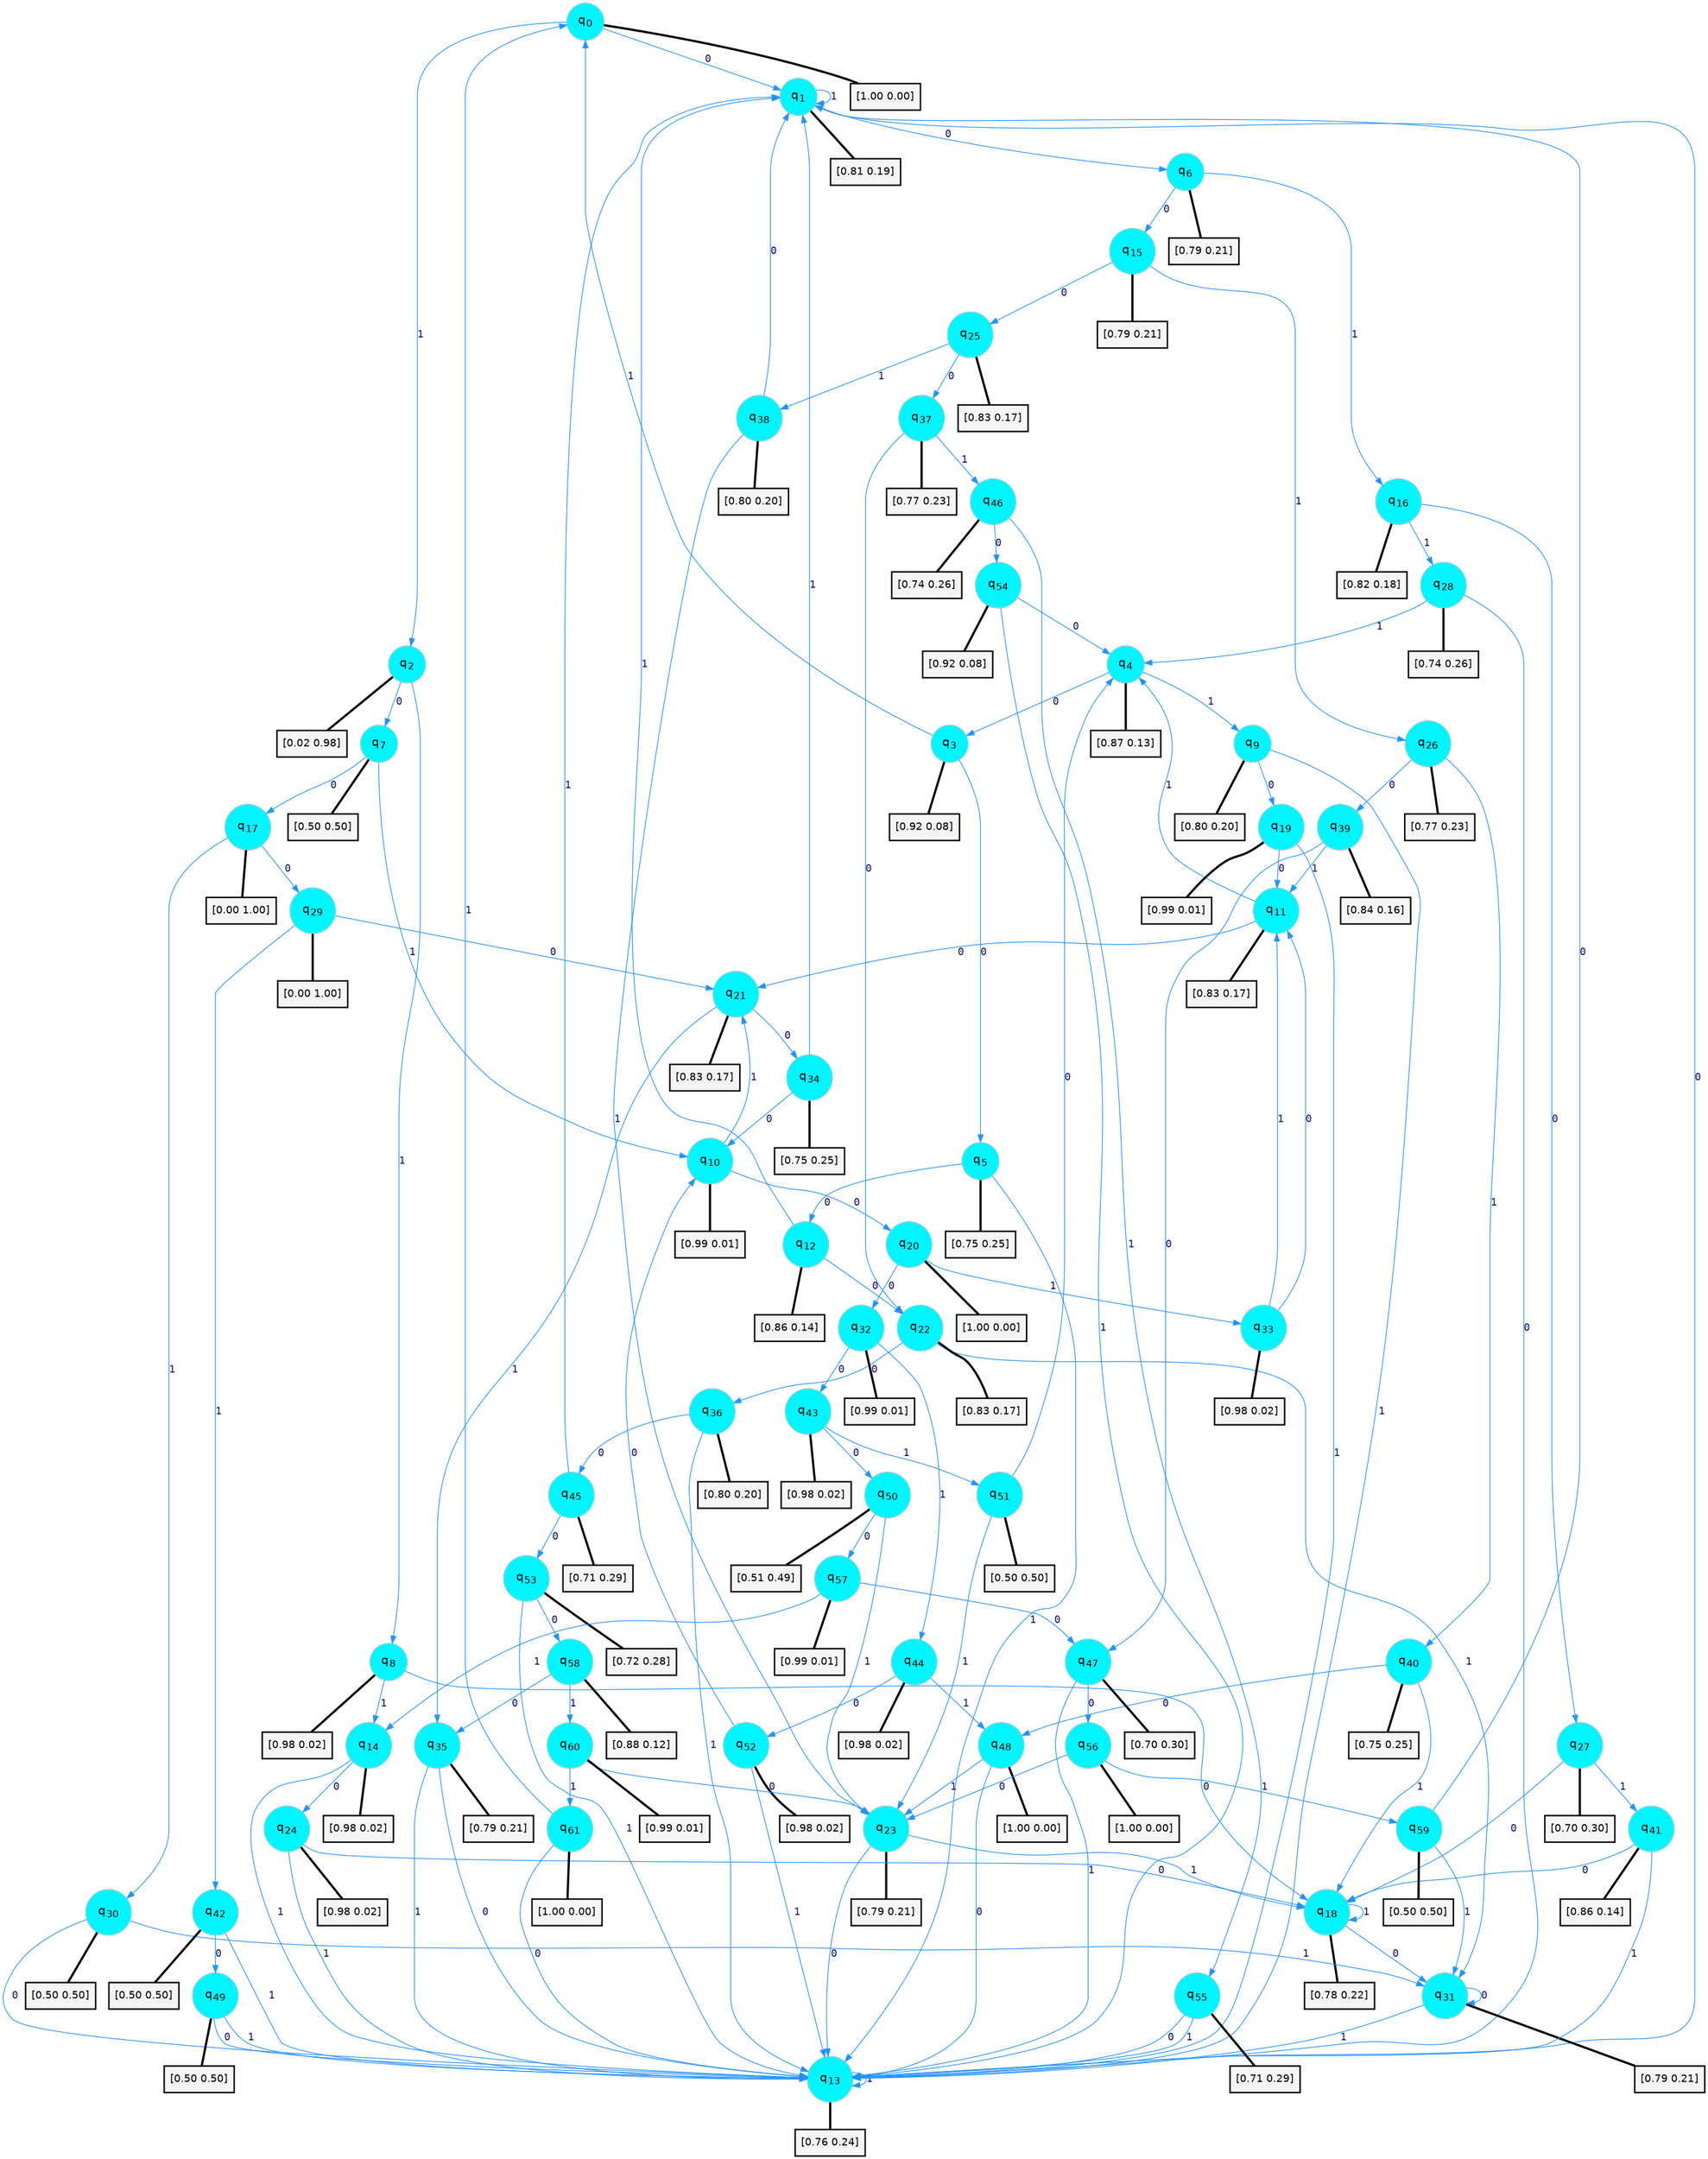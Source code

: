 digraph G {
graph [
bgcolor=transparent, dpi=300, rankdir=TD, size="40,25"];
node [
color=gray, fillcolor=turquoise1, fontcolor=black, fontname=Helvetica, fontsize=16, fontweight=bold, shape=circle, style=filled];
edge [
arrowsize=1, color=dodgerblue1, fontcolor=midnightblue, fontname=courier, fontweight=bold, penwidth=1, style=solid, weight=20];
0[label=<q<SUB>0</SUB>>];
1[label=<q<SUB>1</SUB>>];
2[label=<q<SUB>2</SUB>>];
3[label=<q<SUB>3</SUB>>];
4[label=<q<SUB>4</SUB>>];
5[label=<q<SUB>5</SUB>>];
6[label=<q<SUB>6</SUB>>];
7[label=<q<SUB>7</SUB>>];
8[label=<q<SUB>8</SUB>>];
9[label=<q<SUB>9</SUB>>];
10[label=<q<SUB>10</SUB>>];
11[label=<q<SUB>11</SUB>>];
12[label=<q<SUB>12</SUB>>];
13[label=<q<SUB>13</SUB>>];
14[label=<q<SUB>14</SUB>>];
15[label=<q<SUB>15</SUB>>];
16[label=<q<SUB>16</SUB>>];
17[label=<q<SUB>17</SUB>>];
18[label=<q<SUB>18</SUB>>];
19[label=<q<SUB>19</SUB>>];
20[label=<q<SUB>20</SUB>>];
21[label=<q<SUB>21</SUB>>];
22[label=<q<SUB>22</SUB>>];
23[label=<q<SUB>23</SUB>>];
24[label=<q<SUB>24</SUB>>];
25[label=<q<SUB>25</SUB>>];
26[label=<q<SUB>26</SUB>>];
27[label=<q<SUB>27</SUB>>];
28[label=<q<SUB>28</SUB>>];
29[label=<q<SUB>29</SUB>>];
30[label=<q<SUB>30</SUB>>];
31[label=<q<SUB>31</SUB>>];
32[label=<q<SUB>32</SUB>>];
33[label=<q<SUB>33</SUB>>];
34[label=<q<SUB>34</SUB>>];
35[label=<q<SUB>35</SUB>>];
36[label=<q<SUB>36</SUB>>];
37[label=<q<SUB>37</SUB>>];
38[label=<q<SUB>38</SUB>>];
39[label=<q<SUB>39</SUB>>];
40[label=<q<SUB>40</SUB>>];
41[label=<q<SUB>41</SUB>>];
42[label=<q<SUB>42</SUB>>];
43[label=<q<SUB>43</SUB>>];
44[label=<q<SUB>44</SUB>>];
45[label=<q<SUB>45</SUB>>];
46[label=<q<SUB>46</SUB>>];
47[label=<q<SUB>47</SUB>>];
48[label=<q<SUB>48</SUB>>];
49[label=<q<SUB>49</SUB>>];
50[label=<q<SUB>50</SUB>>];
51[label=<q<SUB>51</SUB>>];
52[label=<q<SUB>52</SUB>>];
53[label=<q<SUB>53</SUB>>];
54[label=<q<SUB>54</SUB>>];
55[label=<q<SUB>55</SUB>>];
56[label=<q<SUB>56</SUB>>];
57[label=<q<SUB>57</SUB>>];
58[label=<q<SUB>58</SUB>>];
59[label=<q<SUB>59</SUB>>];
60[label=<q<SUB>60</SUB>>];
61[label=<q<SUB>61</SUB>>];
62[label="[1.00 0.00]", shape=box,fontcolor=black, fontname=Helvetica, fontsize=14, penwidth=2, fillcolor=whitesmoke,color=black];
63[label="[0.81 0.19]", shape=box,fontcolor=black, fontname=Helvetica, fontsize=14, penwidth=2, fillcolor=whitesmoke,color=black];
64[label="[0.02 0.98]", shape=box,fontcolor=black, fontname=Helvetica, fontsize=14, penwidth=2, fillcolor=whitesmoke,color=black];
65[label="[0.92 0.08]", shape=box,fontcolor=black, fontname=Helvetica, fontsize=14, penwidth=2, fillcolor=whitesmoke,color=black];
66[label="[0.87 0.13]", shape=box,fontcolor=black, fontname=Helvetica, fontsize=14, penwidth=2, fillcolor=whitesmoke,color=black];
67[label="[0.75 0.25]", shape=box,fontcolor=black, fontname=Helvetica, fontsize=14, penwidth=2, fillcolor=whitesmoke,color=black];
68[label="[0.79 0.21]", shape=box,fontcolor=black, fontname=Helvetica, fontsize=14, penwidth=2, fillcolor=whitesmoke,color=black];
69[label="[0.50 0.50]", shape=box,fontcolor=black, fontname=Helvetica, fontsize=14, penwidth=2, fillcolor=whitesmoke,color=black];
70[label="[0.98 0.02]", shape=box,fontcolor=black, fontname=Helvetica, fontsize=14, penwidth=2, fillcolor=whitesmoke,color=black];
71[label="[0.80 0.20]", shape=box,fontcolor=black, fontname=Helvetica, fontsize=14, penwidth=2, fillcolor=whitesmoke,color=black];
72[label="[0.99 0.01]", shape=box,fontcolor=black, fontname=Helvetica, fontsize=14, penwidth=2, fillcolor=whitesmoke,color=black];
73[label="[0.83 0.17]", shape=box,fontcolor=black, fontname=Helvetica, fontsize=14, penwidth=2, fillcolor=whitesmoke,color=black];
74[label="[0.86 0.14]", shape=box,fontcolor=black, fontname=Helvetica, fontsize=14, penwidth=2, fillcolor=whitesmoke,color=black];
75[label="[0.76 0.24]", shape=box,fontcolor=black, fontname=Helvetica, fontsize=14, penwidth=2, fillcolor=whitesmoke,color=black];
76[label="[0.98 0.02]", shape=box,fontcolor=black, fontname=Helvetica, fontsize=14, penwidth=2, fillcolor=whitesmoke,color=black];
77[label="[0.79 0.21]", shape=box,fontcolor=black, fontname=Helvetica, fontsize=14, penwidth=2, fillcolor=whitesmoke,color=black];
78[label="[0.82 0.18]", shape=box,fontcolor=black, fontname=Helvetica, fontsize=14, penwidth=2, fillcolor=whitesmoke,color=black];
79[label="[0.00 1.00]", shape=box,fontcolor=black, fontname=Helvetica, fontsize=14, penwidth=2, fillcolor=whitesmoke,color=black];
80[label="[0.78 0.22]", shape=box,fontcolor=black, fontname=Helvetica, fontsize=14, penwidth=2, fillcolor=whitesmoke,color=black];
81[label="[0.99 0.01]", shape=box,fontcolor=black, fontname=Helvetica, fontsize=14, penwidth=2, fillcolor=whitesmoke,color=black];
82[label="[1.00 0.00]", shape=box,fontcolor=black, fontname=Helvetica, fontsize=14, penwidth=2, fillcolor=whitesmoke,color=black];
83[label="[0.83 0.17]", shape=box,fontcolor=black, fontname=Helvetica, fontsize=14, penwidth=2, fillcolor=whitesmoke,color=black];
84[label="[0.83 0.17]", shape=box,fontcolor=black, fontname=Helvetica, fontsize=14, penwidth=2, fillcolor=whitesmoke,color=black];
85[label="[0.79 0.21]", shape=box,fontcolor=black, fontname=Helvetica, fontsize=14, penwidth=2, fillcolor=whitesmoke,color=black];
86[label="[0.98 0.02]", shape=box,fontcolor=black, fontname=Helvetica, fontsize=14, penwidth=2, fillcolor=whitesmoke,color=black];
87[label="[0.83 0.17]", shape=box,fontcolor=black, fontname=Helvetica, fontsize=14, penwidth=2, fillcolor=whitesmoke,color=black];
88[label="[0.77 0.23]", shape=box,fontcolor=black, fontname=Helvetica, fontsize=14, penwidth=2, fillcolor=whitesmoke,color=black];
89[label="[0.70 0.30]", shape=box,fontcolor=black, fontname=Helvetica, fontsize=14, penwidth=2, fillcolor=whitesmoke,color=black];
90[label="[0.74 0.26]", shape=box,fontcolor=black, fontname=Helvetica, fontsize=14, penwidth=2, fillcolor=whitesmoke,color=black];
91[label="[0.00 1.00]", shape=box,fontcolor=black, fontname=Helvetica, fontsize=14, penwidth=2, fillcolor=whitesmoke,color=black];
92[label="[0.50 0.50]", shape=box,fontcolor=black, fontname=Helvetica, fontsize=14, penwidth=2, fillcolor=whitesmoke,color=black];
93[label="[0.79 0.21]", shape=box,fontcolor=black, fontname=Helvetica, fontsize=14, penwidth=2, fillcolor=whitesmoke,color=black];
94[label="[0.99 0.01]", shape=box,fontcolor=black, fontname=Helvetica, fontsize=14, penwidth=2, fillcolor=whitesmoke,color=black];
95[label="[0.98 0.02]", shape=box,fontcolor=black, fontname=Helvetica, fontsize=14, penwidth=2, fillcolor=whitesmoke,color=black];
96[label="[0.75 0.25]", shape=box,fontcolor=black, fontname=Helvetica, fontsize=14, penwidth=2, fillcolor=whitesmoke,color=black];
97[label="[0.79 0.21]", shape=box,fontcolor=black, fontname=Helvetica, fontsize=14, penwidth=2, fillcolor=whitesmoke,color=black];
98[label="[0.80 0.20]", shape=box,fontcolor=black, fontname=Helvetica, fontsize=14, penwidth=2, fillcolor=whitesmoke,color=black];
99[label="[0.77 0.23]", shape=box,fontcolor=black, fontname=Helvetica, fontsize=14, penwidth=2, fillcolor=whitesmoke,color=black];
100[label="[0.80 0.20]", shape=box,fontcolor=black, fontname=Helvetica, fontsize=14, penwidth=2, fillcolor=whitesmoke,color=black];
101[label="[0.84 0.16]", shape=box,fontcolor=black, fontname=Helvetica, fontsize=14, penwidth=2, fillcolor=whitesmoke,color=black];
102[label="[0.75 0.25]", shape=box,fontcolor=black, fontname=Helvetica, fontsize=14, penwidth=2, fillcolor=whitesmoke,color=black];
103[label="[0.86 0.14]", shape=box,fontcolor=black, fontname=Helvetica, fontsize=14, penwidth=2, fillcolor=whitesmoke,color=black];
104[label="[0.50 0.50]", shape=box,fontcolor=black, fontname=Helvetica, fontsize=14, penwidth=2, fillcolor=whitesmoke,color=black];
105[label="[0.98 0.02]", shape=box,fontcolor=black, fontname=Helvetica, fontsize=14, penwidth=2, fillcolor=whitesmoke,color=black];
106[label="[0.98 0.02]", shape=box,fontcolor=black, fontname=Helvetica, fontsize=14, penwidth=2, fillcolor=whitesmoke,color=black];
107[label="[0.71 0.29]", shape=box,fontcolor=black, fontname=Helvetica, fontsize=14, penwidth=2, fillcolor=whitesmoke,color=black];
108[label="[0.74 0.26]", shape=box,fontcolor=black, fontname=Helvetica, fontsize=14, penwidth=2, fillcolor=whitesmoke,color=black];
109[label="[0.70 0.30]", shape=box,fontcolor=black, fontname=Helvetica, fontsize=14, penwidth=2, fillcolor=whitesmoke,color=black];
110[label="[1.00 0.00]", shape=box,fontcolor=black, fontname=Helvetica, fontsize=14, penwidth=2, fillcolor=whitesmoke,color=black];
111[label="[0.50 0.50]", shape=box,fontcolor=black, fontname=Helvetica, fontsize=14, penwidth=2, fillcolor=whitesmoke,color=black];
112[label="[0.51 0.49]", shape=box,fontcolor=black, fontname=Helvetica, fontsize=14, penwidth=2, fillcolor=whitesmoke,color=black];
113[label="[0.50 0.50]", shape=box,fontcolor=black, fontname=Helvetica, fontsize=14, penwidth=2, fillcolor=whitesmoke,color=black];
114[label="[0.98 0.02]", shape=box,fontcolor=black, fontname=Helvetica, fontsize=14, penwidth=2, fillcolor=whitesmoke,color=black];
115[label="[0.72 0.28]", shape=box,fontcolor=black, fontname=Helvetica, fontsize=14, penwidth=2, fillcolor=whitesmoke,color=black];
116[label="[0.92 0.08]", shape=box,fontcolor=black, fontname=Helvetica, fontsize=14, penwidth=2, fillcolor=whitesmoke,color=black];
117[label="[0.71 0.29]", shape=box,fontcolor=black, fontname=Helvetica, fontsize=14, penwidth=2, fillcolor=whitesmoke,color=black];
118[label="[1.00 0.00]", shape=box,fontcolor=black, fontname=Helvetica, fontsize=14, penwidth=2, fillcolor=whitesmoke,color=black];
119[label="[0.99 0.01]", shape=box,fontcolor=black, fontname=Helvetica, fontsize=14, penwidth=2, fillcolor=whitesmoke,color=black];
120[label="[0.88 0.12]", shape=box,fontcolor=black, fontname=Helvetica, fontsize=14, penwidth=2, fillcolor=whitesmoke,color=black];
121[label="[0.50 0.50]", shape=box,fontcolor=black, fontname=Helvetica, fontsize=14, penwidth=2, fillcolor=whitesmoke,color=black];
122[label="[0.99 0.01]", shape=box,fontcolor=black, fontname=Helvetica, fontsize=14, penwidth=2, fillcolor=whitesmoke,color=black];
123[label="[1.00 0.00]", shape=box,fontcolor=black, fontname=Helvetica, fontsize=14, penwidth=2, fillcolor=whitesmoke,color=black];
0->1 [label=0];
0->2 [label=1];
0->62 [arrowhead=none, penwidth=3,color=black];
1->6 [label=0];
1->1 [label=1];
1->63 [arrowhead=none, penwidth=3,color=black];
2->7 [label=0];
2->8 [label=1];
2->64 [arrowhead=none, penwidth=3,color=black];
3->5 [label=0];
3->0 [label=1];
3->65 [arrowhead=none, penwidth=3,color=black];
4->3 [label=0];
4->9 [label=1];
4->66 [arrowhead=none, penwidth=3,color=black];
5->12 [label=0];
5->13 [label=1];
5->67 [arrowhead=none, penwidth=3,color=black];
6->15 [label=0];
6->16 [label=1];
6->68 [arrowhead=none, penwidth=3,color=black];
7->17 [label=0];
7->10 [label=1];
7->69 [arrowhead=none, penwidth=3,color=black];
8->18 [label=0];
8->14 [label=1];
8->70 [arrowhead=none, penwidth=3,color=black];
9->19 [label=0];
9->13 [label=1];
9->71 [arrowhead=none, penwidth=3,color=black];
10->20 [label=0];
10->21 [label=1];
10->72 [arrowhead=none, penwidth=3,color=black];
11->21 [label=0];
11->4 [label=1];
11->73 [arrowhead=none, penwidth=3,color=black];
12->22 [label=0];
12->1 [label=1];
12->74 [arrowhead=none, penwidth=3,color=black];
13->1 [label=0];
13->13 [label=1];
13->75 [arrowhead=none, penwidth=3,color=black];
14->24 [label=0];
14->13 [label=1];
14->76 [arrowhead=none, penwidth=3,color=black];
15->25 [label=0];
15->26 [label=1];
15->77 [arrowhead=none, penwidth=3,color=black];
16->27 [label=0];
16->28 [label=1];
16->78 [arrowhead=none, penwidth=3,color=black];
17->29 [label=0];
17->30 [label=1];
17->79 [arrowhead=none, penwidth=3,color=black];
18->31 [label=0];
18->18 [label=1];
18->80 [arrowhead=none, penwidth=3,color=black];
19->11 [label=0];
19->13 [label=1];
19->81 [arrowhead=none, penwidth=3,color=black];
20->32 [label=0];
20->33 [label=1];
20->82 [arrowhead=none, penwidth=3,color=black];
21->34 [label=0];
21->35 [label=1];
21->83 [arrowhead=none, penwidth=3,color=black];
22->36 [label=0];
22->31 [label=1];
22->84 [arrowhead=none, penwidth=3,color=black];
23->13 [label=0];
23->18 [label=1];
23->85 [arrowhead=none, penwidth=3,color=black];
24->18 [label=0];
24->13 [label=1];
24->86 [arrowhead=none, penwidth=3,color=black];
25->37 [label=0];
25->38 [label=1];
25->87 [arrowhead=none, penwidth=3,color=black];
26->39 [label=0];
26->40 [label=1];
26->88 [arrowhead=none, penwidth=3,color=black];
27->18 [label=0];
27->41 [label=1];
27->89 [arrowhead=none, penwidth=3,color=black];
28->13 [label=0];
28->4 [label=1];
28->90 [arrowhead=none, penwidth=3,color=black];
29->21 [label=0];
29->42 [label=1];
29->91 [arrowhead=none, penwidth=3,color=black];
30->13 [label=0];
30->31 [label=1];
30->92 [arrowhead=none, penwidth=3,color=black];
31->31 [label=0];
31->13 [label=1];
31->93 [arrowhead=none, penwidth=3,color=black];
32->43 [label=0];
32->44 [label=1];
32->94 [arrowhead=none, penwidth=3,color=black];
33->11 [label=0];
33->11 [label=1];
33->95 [arrowhead=none, penwidth=3,color=black];
34->10 [label=0];
34->1 [label=1];
34->96 [arrowhead=none, penwidth=3,color=black];
35->13 [label=0];
35->13 [label=1];
35->97 [arrowhead=none, penwidth=3,color=black];
36->45 [label=0];
36->13 [label=1];
36->98 [arrowhead=none, penwidth=3,color=black];
37->22 [label=0];
37->46 [label=1];
37->99 [arrowhead=none, penwidth=3,color=black];
38->1 [label=0];
38->23 [label=1];
38->100 [arrowhead=none, penwidth=3,color=black];
39->47 [label=0];
39->11 [label=1];
39->101 [arrowhead=none, penwidth=3,color=black];
40->48 [label=0];
40->18 [label=1];
40->102 [arrowhead=none, penwidth=3,color=black];
41->18 [label=0];
41->13 [label=1];
41->103 [arrowhead=none, penwidth=3,color=black];
42->49 [label=0];
42->13 [label=1];
42->104 [arrowhead=none, penwidth=3,color=black];
43->50 [label=0];
43->51 [label=1];
43->105 [arrowhead=none, penwidth=3,color=black];
44->52 [label=0];
44->48 [label=1];
44->106 [arrowhead=none, penwidth=3,color=black];
45->53 [label=0];
45->1 [label=1];
45->107 [arrowhead=none, penwidth=3,color=black];
46->54 [label=0];
46->55 [label=1];
46->108 [arrowhead=none, penwidth=3,color=black];
47->56 [label=0];
47->13 [label=1];
47->109 [arrowhead=none, penwidth=3,color=black];
48->13 [label=0];
48->23 [label=1];
48->110 [arrowhead=none, penwidth=3,color=black];
49->13 [label=0];
49->13 [label=1];
49->111 [arrowhead=none, penwidth=3,color=black];
50->57 [label=0];
50->23 [label=1];
50->112 [arrowhead=none, penwidth=3,color=black];
51->4 [label=0];
51->23 [label=1];
51->113 [arrowhead=none, penwidth=3,color=black];
52->10 [label=0];
52->13 [label=1];
52->114 [arrowhead=none, penwidth=3,color=black];
53->58 [label=0];
53->13 [label=1];
53->115 [arrowhead=none, penwidth=3,color=black];
54->4 [label=0];
54->13 [label=1];
54->116 [arrowhead=none, penwidth=3,color=black];
55->13 [label=0];
55->13 [label=1];
55->117 [arrowhead=none, penwidth=3,color=black];
56->23 [label=0];
56->59 [label=1];
56->118 [arrowhead=none, penwidth=3,color=black];
57->47 [label=0];
57->14 [label=1];
57->119 [arrowhead=none, penwidth=3,color=black];
58->35 [label=0];
58->60 [label=1];
58->120 [arrowhead=none, penwidth=3,color=black];
59->1 [label=0];
59->31 [label=1];
59->121 [arrowhead=none, penwidth=3,color=black];
60->23 [label=0];
60->61 [label=1];
60->122 [arrowhead=none, penwidth=3,color=black];
61->13 [label=0];
61->0 [label=1];
61->123 [arrowhead=none, penwidth=3,color=black];
}
